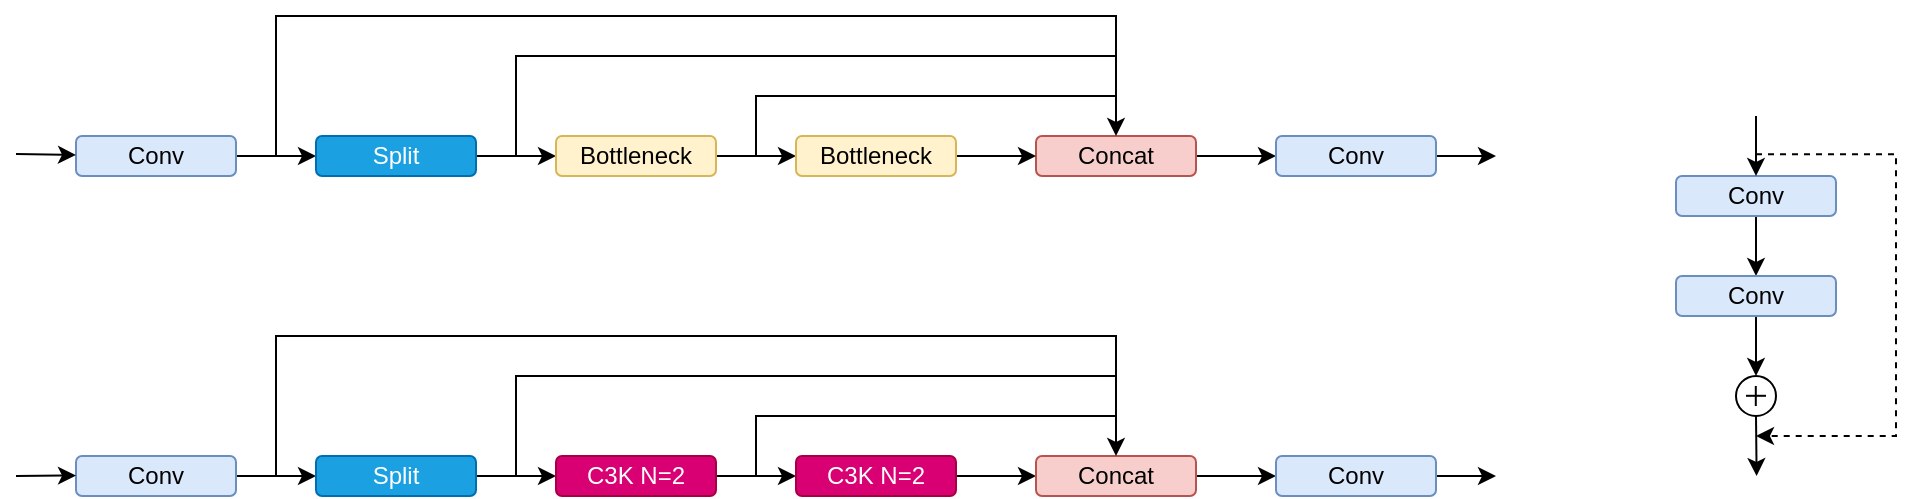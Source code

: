 <mxfile version="27.0.5">
  <diagram name="第 1 页" id="AVnIRLD937j_lpRGK_t2">
    <mxGraphModel dx="1226" dy="733" grid="1" gridSize="10" guides="1" tooltips="1" connect="1" arrows="1" fold="1" page="1" pageScale="1" pageWidth="1654" pageHeight="2336" math="0" shadow="0">
      <root>
        <mxCell id="0" />
        <mxCell id="1" parent="0" />
        <mxCell id="zE85wSG4c06ZFnSU2GEe-15" style="rounded=0;orthogonalLoop=1;jettySize=auto;html=1;exitX=1;exitY=0.5;exitDx=0;exitDy=0;entryX=0;entryY=0.5;entryDx=0;entryDy=0;" edge="1" parent="1" source="zE85wSG4c06ZFnSU2GEe-1" target="zE85wSG4c06ZFnSU2GEe-2">
          <mxGeometry relative="1" as="geometry" />
        </mxCell>
        <mxCell id="zE85wSG4c06ZFnSU2GEe-1" value="Conv" style="rounded=1;whiteSpace=wrap;html=1;fillColor=#dae8fc;strokeColor=#6c8ebf;textShadow=0;" vertex="1" parent="1">
          <mxGeometry x="80" y="180" width="80" height="20" as="geometry" />
        </mxCell>
        <mxCell id="zE85wSG4c06ZFnSU2GEe-21" value="" style="edgeStyle=orthogonalEdgeStyle;rounded=0;orthogonalLoop=1;jettySize=auto;html=1;" edge="1" parent="1" source="zE85wSG4c06ZFnSU2GEe-2" target="zE85wSG4c06ZFnSU2GEe-4">
          <mxGeometry relative="1" as="geometry" />
        </mxCell>
        <mxCell id="zE85wSG4c06ZFnSU2GEe-2" value="Split" style="rounded=1;whiteSpace=wrap;html=1;fillColor=#1ba1e2;strokeColor=#006EAF;textShadow=0;fontColor=#ffffff;" vertex="1" parent="1">
          <mxGeometry x="200" y="180" width="80" height="20" as="geometry" />
        </mxCell>
        <mxCell id="zE85wSG4c06ZFnSU2GEe-25" value="" style="edgeStyle=orthogonalEdgeStyle;rounded=0;orthogonalLoop=1;jettySize=auto;html=1;" edge="1" parent="1" source="zE85wSG4c06ZFnSU2GEe-3" target="zE85wSG4c06ZFnSU2GEe-7">
          <mxGeometry relative="1" as="geometry" />
        </mxCell>
        <mxCell id="zE85wSG4c06ZFnSU2GEe-3" value="Concat" style="rounded=1;whiteSpace=wrap;html=1;fillColor=#f8cecc;strokeColor=#b85450;" vertex="1" parent="1">
          <mxGeometry x="560" y="180" width="80" height="20" as="geometry" />
        </mxCell>
        <mxCell id="zE85wSG4c06ZFnSU2GEe-27" value="" style="edgeStyle=orthogonalEdgeStyle;rounded=0;orthogonalLoop=1;jettySize=auto;html=1;" edge="1" parent="1" source="zE85wSG4c06ZFnSU2GEe-4" target="zE85wSG4c06ZFnSU2GEe-6">
          <mxGeometry relative="1" as="geometry" />
        </mxCell>
        <mxCell id="zE85wSG4c06ZFnSU2GEe-4" value="Bottleneck" style="rounded=1;whiteSpace=wrap;html=1;textShadow=0;fillColor=#fff2cc;strokeColor=#d6b656;" vertex="1" parent="1">
          <mxGeometry x="320" y="180" width="80" height="20" as="geometry" />
        </mxCell>
        <mxCell id="zE85wSG4c06ZFnSU2GEe-22" value="" style="edgeStyle=orthogonalEdgeStyle;rounded=0;orthogonalLoop=1;jettySize=auto;html=1;" edge="1" parent="1" source="zE85wSG4c06ZFnSU2GEe-6" target="zE85wSG4c06ZFnSU2GEe-3">
          <mxGeometry relative="1" as="geometry" />
        </mxCell>
        <mxCell id="zE85wSG4c06ZFnSU2GEe-6" value="Bottleneck" style="rounded=1;whiteSpace=wrap;html=1;textShadow=0;fillColor=#fff2cc;strokeColor=#d6b656;" vertex="1" parent="1">
          <mxGeometry x="440" y="180" width="80" height="20" as="geometry" />
        </mxCell>
        <mxCell id="zE85wSG4c06ZFnSU2GEe-44" style="edgeStyle=orthogonalEdgeStyle;rounded=0;orthogonalLoop=1;jettySize=auto;html=1;exitX=1;exitY=0.5;exitDx=0;exitDy=0;" edge="1" parent="1" source="zE85wSG4c06ZFnSU2GEe-7">
          <mxGeometry relative="1" as="geometry">
            <mxPoint x="790" y="190.111" as="targetPoint" />
          </mxGeometry>
        </mxCell>
        <mxCell id="zE85wSG4c06ZFnSU2GEe-7" value="Conv" style="rounded=1;whiteSpace=wrap;html=1;fillColor=#dae8fc;strokeColor=#6c8ebf;textShadow=0;" vertex="1" parent="1">
          <mxGeometry x="680" y="180" width="80" height="20" as="geometry" />
        </mxCell>
        <mxCell id="zE85wSG4c06ZFnSU2GEe-17" style="edgeStyle=orthogonalEdgeStyle;rounded=0;orthogonalLoop=1;jettySize=auto;html=1;exitX=1;exitY=0.5;exitDx=0;exitDy=0;entryX=0;entryY=0.5;entryDx=0;entryDy=0;" edge="1" parent="1" source="zE85wSG4c06ZFnSU2GEe-9" target="zE85wSG4c06ZFnSU2GEe-10">
          <mxGeometry relative="1" as="geometry" />
        </mxCell>
        <mxCell id="zE85wSG4c06ZFnSU2GEe-9" value="Conv" style="rounded=1;whiteSpace=wrap;html=1;fillColor=#dae8fc;strokeColor=#6c8ebf;textShadow=0;" vertex="1" parent="1">
          <mxGeometry x="80" y="340" width="80" height="20" as="geometry" />
        </mxCell>
        <mxCell id="zE85wSG4c06ZFnSU2GEe-19" style="edgeStyle=orthogonalEdgeStyle;rounded=0;orthogonalLoop=1;jettySize=auto;html=1;entryX=0;entryY=0.5;entryDx=0;entryDy=0;" edge="1" parent="1" source="zE85wSG4c06ZFnSU2GEe-10" target="zE85wSG4c06ZFnSU2GEe-11">
          <mxGeometry relative="1" as="geometry" />
        </mxCell>
        <mxCell id="zE85wSG4c06ZFnSU2GEe-10" value="Split" style="rounded=1;whiteSpace=wrap;html=1;fillColor=#1ba1e2;strokeColor=#006EAF;textShadow=0;fontColor=#ffffff;" vertex="1" parent="1">
          <mxGeometry x="200" y="340" width="80" height="20" as="geometry" />
        </mxCell>
        <mxCell id="zE85wSG4c06ZFnSU2GEe-28" style="edgeStyle=orthogonalEdgeStyle;rounded=0;orthogonalLoop=1;jettySize=auto;html=1;exitX=1;exitY=0.5;exitDx=0;exitDy=0;entryX=0;entryY=0.5;entryDx=0;entryDy=0;curved=0;" edge="1" parent="1" source="zE85wSG4c06ZFnSU2GEe-11" target="zE85wSG4c06ZFnSU2GEe-12">
          <mxGeometry relative="1" as="geometry" />
        </mxCell>
        <mxCell id="zE85wSG4c06ZFnSU2GEe-11" value="C3K N=2" style="rounded=1;whiteSpace=wrap;html=1;textShadow=0;fillColor=#d80073;strokeColor=#A50040;fontColor=#ffffff;" vertex="1" parent="1">
          <mxGeometry x="320" y="340" width="80" height="20" as="geometry" />
        </mxCell>
        <mxCell id="zE85wSG4c06ZFnSU2GEe-23" value="" style="edgeStyle=orthogonalEdgeStyle;rounded=0;orthogonalLoop=1;jettySize=auto;html=1;" edge="1" parent="1" source="zE85wSG4c06ZFnSU2GEe-12" target="zE85wSG4c06ZFnSU2GEe-13">
          <mxGeometry relative="1" as="geometry" />
        </mxCell>
        <mxCell id="zE85wSG4c06ZFnSU2GEe-12" value="C3K N=2" style="rounded=1;whiteSpace=wrap;html=1;textShadow=0;fillColor=#d80073;strokeColor=#A50040;fontColor=#ffffff;" vertex="1" parent="1">
          <mxGeometry x="440" y="340" width="80" height="20" as="geometry" />
        </mxCell>
        <mxCell id="zE85wSG4c06ZFnSU2GEe-24" value="" style="edgeStyle=orthogonalEdgeStyle;rounded=0;orthogonalLoop=1;jettySize=auto;html=1;" edge="1" parent="1" source="zE85wSG4c06ZFnSU2GEe-13" target="zE85wSG4c06ZFnSU2GEe-14">
          <mxGeometry relative="1" as="geometry" />
        </mxCell>
        <mxCell id="zE85wSG4c06ZFnSU2GEe-13" value="Concat" style="rounded=1;whiteSpace=wrap;html=1;fillColor=#f8cecc;strokeColor=#b85450;" vertex="1" parent="1">
          <mxGeometry x="560" y="340" width="80" height="20" as="geometry" />
        </mxCell>
        <mxCell id="zE85wSG4c06ZFnSU2GEe-43" style="edgeStyle=orthogonalEdgeStyle;rounded=0;orthogonalLoop=1;jettySize=auto;html=1;exitX=1;exitY=0.5;exitDx=0;exitDy=0;" edge="1" parent="1" source="zE85wSG4c06ZFnSU2GEe-14">
          <mxGeometry relative="1" as="geometry">
            <mxPoint x="790" y="350" as="targetPoint" />
          </mxGeometry>
        </mxCell>
        <mxCell id="zE85wSG4c06ZFnSU2GEe-14" value="Conv" style="rounded=1;whiteSpace=wrap;html=1;fillColor=#dae8fc;strokeColor=#6c8ebf;textShadow=0;" vertex="1" parent="1">
          <mxGeometry x="680" y="340" width="80" height="20" as="geometry" />
        </mxCell>
        <mxCell id="zE85wSG4c06ZFnSU2GEe-31" value="" style="endArrow=classic;html=1;rounded=0;entryX=0.5;entryY=0;entryDx=0;entryDy=0;" edge="1" parent="1" target="zE85wSG4c06ZFnSU2GEe-3">
          <mxGeometry width="50" height="50" relative="1" as="geometry">
            <mxPoint x="180" y="190" as="sourcePoint" />
            <mxPoint x="650" y="120" as="targetPoint" />
            <Array as="points">
              <mxPoint x="180" y="120" />
              <mxPoint x="600" y="120" />
            </Array>
          </mxGeometry>
        </mxCell>
        <mxCell id="zE85wSG4c06ZFnSU2GEe-32" value="" style="endArrow=classic;html=1;rounded=0;entryX=0.5;entryY=0;entryDx=0;entryDy=0;" edge="1" parent="1">
          <mxGeometry width="50" height="50" relative="1" as="geometry">
            <mxPoint x="180" y="350" as="sourcePoint" />
            <mxPoint x="600" y="340" as="targetPoint" />
            <Array as="points">
              <mxPoint x="180" y="280" />
              <mxPoint x="600" y="280" />
            </Array>
          </mxGeometry>
        </mxCell>
        <mxCell id="zE85wSG4c06ZFnSU2GEe-34" value="" style="endArrow=none;html=1;rounded=0;" edge="1" parent="1">
          <mxGeometry width="50" height="50" relative="1" as="geometry">
            <mxPoint x="300" y="190" as="sourcePoint" />
            <mxPoint x="600" y="140" as="targetPoint" />
            <Array as="points">
              <mxPoint x="300" y="140" />
            </Array>
          </mxGeometry>
        </mxCell>
        <mxCell id="zE85wSG4c06ZFnSU2GEe-35" value="" style="endArrow=none;html=1;rounded=0;" edge="1" parent="1">
          <mxGeometry width="50" height="50" relative="1" as="geometry">
            <mxPoint x="300" y="350" as="sourcePoint" />
            <mxPoint x="600" y="300" as="targetPoint" />
            <Array as="points">
              <mxPoint x="300" y="300" />
            </Array>
          </mxGeometry>
        </mxCell>
        <mxCell id="zE85wSG4c06ZFnSU2GEe-36" value="" style="endArrow=none;html=1;rounded=0;" edge="1" parent="1">
          <mxGeometry width="50" height="50" relative="1" as="geometry">
            <mxPoint x="420" y="190" as="sourcePoint" />
            <mxPoint x="600" y="160" as="targetPoint" />
            <Array as="points">
              <mxPoint x="420" y="160" />
            </Array>
          </mxGeometry>
        </mxCell>
        <mxCell id="zE85wSG4c06ZFnSU2GEe-37" value="" style="endArrow=none;html=1;rounded=0;" edge="1" parent="1">
          <mxGeometry width="50" height="50" relative="1" as="geometry">
            <mxPoint x="420" y="350" as="sourcePoint" />
            <mxPoint x="600" y="320" as="targetPoint" />
            <Array as="points">
              <mxPoint x="420" y="320" />
            </Array>
          </mxGeometry>
        </mxCell>
        <mxCell id="zE85wSG4c06ZFnSU2GEe-40" value="" style="endArrow=classic;html=1;rounded=0;" edge="1" parent="1">
          <mxGeometry width="50" height="50" relative="1" as="geometry">
            <mxPoint x="50" y="189" as="sourcePoint" />
            <mxPoint x="80" y="189.47" as="targetPoint" />
          </mxGeometry>
        </mxCell>
        <mxCell id="zE85wSG4c06ZFnSU2GEe-41" value="" style="endArrow=classic;html=1;rounded=0;" edge="1" parent="1">
          <mxGeometry width="50" height="50" relative="1" as="geometry">
            <mxPoint x="50" y="350" as="sourcePoint" />
            <mxPoint x="80" y="349.74" as="targetPoint" />
          </mxGeometry>
        </mxCell>
        <mxCell id="zE85wSG4c06ZFnSU2GEe-52" style="edgeStyle=orthogonalEdgeStyle;rounded=0;orthogonalLoop=1;jettySize=auto;html=1;exitX=0.5;exitY=1;exitDx=0;exitDy=0;entryX=0.5;entryY=0;entryDx=0;entryDy=0;" edge="1" parent="1" source="zE85wSG4c06ZFnSU2GEe-45" target="zE85wSG4c06ZFnSU2GEe-46">
          <mxGeometry relative="1" as="geometry" />
        </mxCell>
        <mxCell id="zE85wSG4c06ZFnSU2GEe-45" value="Conv" style="rounded=1;whiteSpace=wrap;html=1;fillColor=#dae8fc;strokeColor=#6c8ebf;textShadow=0;" vertex="1" parent="1">
          <mxGeometry x="880" y="200" width="80" height="20" as="geometry" />
        </mxCell>
        <mxCell id="zE85wSG4c06ZFnSU2GEe-53" style="edgeStyle=orthogonalEdgeStyle;rounded=0;orthogonalLoop=1;jettySize=auto;html=1;exitX=0.5;exitY=1;exitDx=0;exitDy=0;entryX=0.5;entryY=0;entryDx=0;entryDy=0;" edge="1" parent="1" source="zE85wSG4c06ZFnSU2GEe-46" target="zE85wSG4c06ZFnSU2GEe-47">
          <mxGeometry relative="1" as="geometry" />
        </mxCell>
        <mxCell id="zE85wSG4c06ZFnSU2GEe-46" value="Conv" style="rounded=1;whiteSpace=wrap;html=1;fillColor=#dae8fc;strokeColor=#6c8ebf;textShadow=0;" vertex="1" parent="1">
          <mxGeometry x="880" y="250" width="80" height="20" as="geometry" />
        </mxCell>
        <mxCell id="zE85wSG4c06ZFnSU2GEe-54" style="edgeStyle=orthogonalEdgeStyle;rounded=0;orthogonalLoop=1;jettySize=auto;html=1;exitX=0.5;exitY=1;exitDx=0;exitDy=0;" edge="1" parent="1" source="zE85wSG4c06ZFnSU2GEe-47">
          <mxGeometry relative="1" as="geometry">
            <mxPoint x="920.308" y="350" as="targetPoint" />
          </mxGeometry>
        </mxCell>
        <mxCell id="zE85wSG4c06ZFnSU2GEe-47" value="" style="ellipse;whiteSpace=wrap;html=1;aspect=fixed;" vertex="1" parent="1">
          <mxGeometry x="910" y="300" width="20" height="20" as="geometry" />
        </mxCell>
        <mxCell id="zE85wSG4c06ZFnSU2GEe-48" value="" style="endArrow=none;html=1;rounded=0;" edge="1" parent="1">
          <mxGeometry width="50" height="50" relative="1" as="geometry">
            <mxPoint x="915" y="309.9" as="sourcePoint" />
            <mxPoint x="925" y="309.9" as="targetPoint" />
          </mxGeometry>
        </mxCell>
        <mxCell id="zE85wSG4c06ZFnSU2GEe-49" value="" style="endArrow=none;html=1;rounded=0;" edge="1" parent="1">
          <mxGeometry width="50" height="50" relative="1" as="geometry">
            <mxPoint x="919.9" y="315" as="sourcePoint" />
            <mxPoint x="919.9" y="305" as="targetPoint" />
          </mxGeometry>
        </mxCell>
        <mxCell id="zE85wSG4c06ZFnSU2GEe-55" value="" style="endArrow=classic;html=1;rounded=0;entryX=0.5;entryY=0;entryDx=0;entryDy=0;" edge="1" parent="1" target="zE85wSG4c06ZFnSU2GEe-45">
          <mxGeometry width="50" height="50" relative="1" as="geometry">
            <mxPoint x="920" y="170" as="sourcePoint" />
            <mxPoint x="970" y="120" as="targetPoint" />
          </mxGeometry>
        </mxCell>
        <mxCell id="zE85wSG4c06ZFnSU2GEe-57" value="" style="endArrow=classic;html=1;rounded=0;dashed=1;" edge="1" parent="1">
          <mxGeometry width="50" height="50" relative="1" as="geometry">
            <mxPoint x="920" y="189.15" as="sourcePoint" />
            <mxPoint x="920" y="330" as="targetPoint" />
            <Array as="points">
              <mxPoint x="990" y="189.15" />
              <mxPoint x="990" y="330" />
            </Array>
          </mxGeometry>
        </mxCell>
      </root>
    </mxGraphModel>
  </diagram>
</mxfile>
